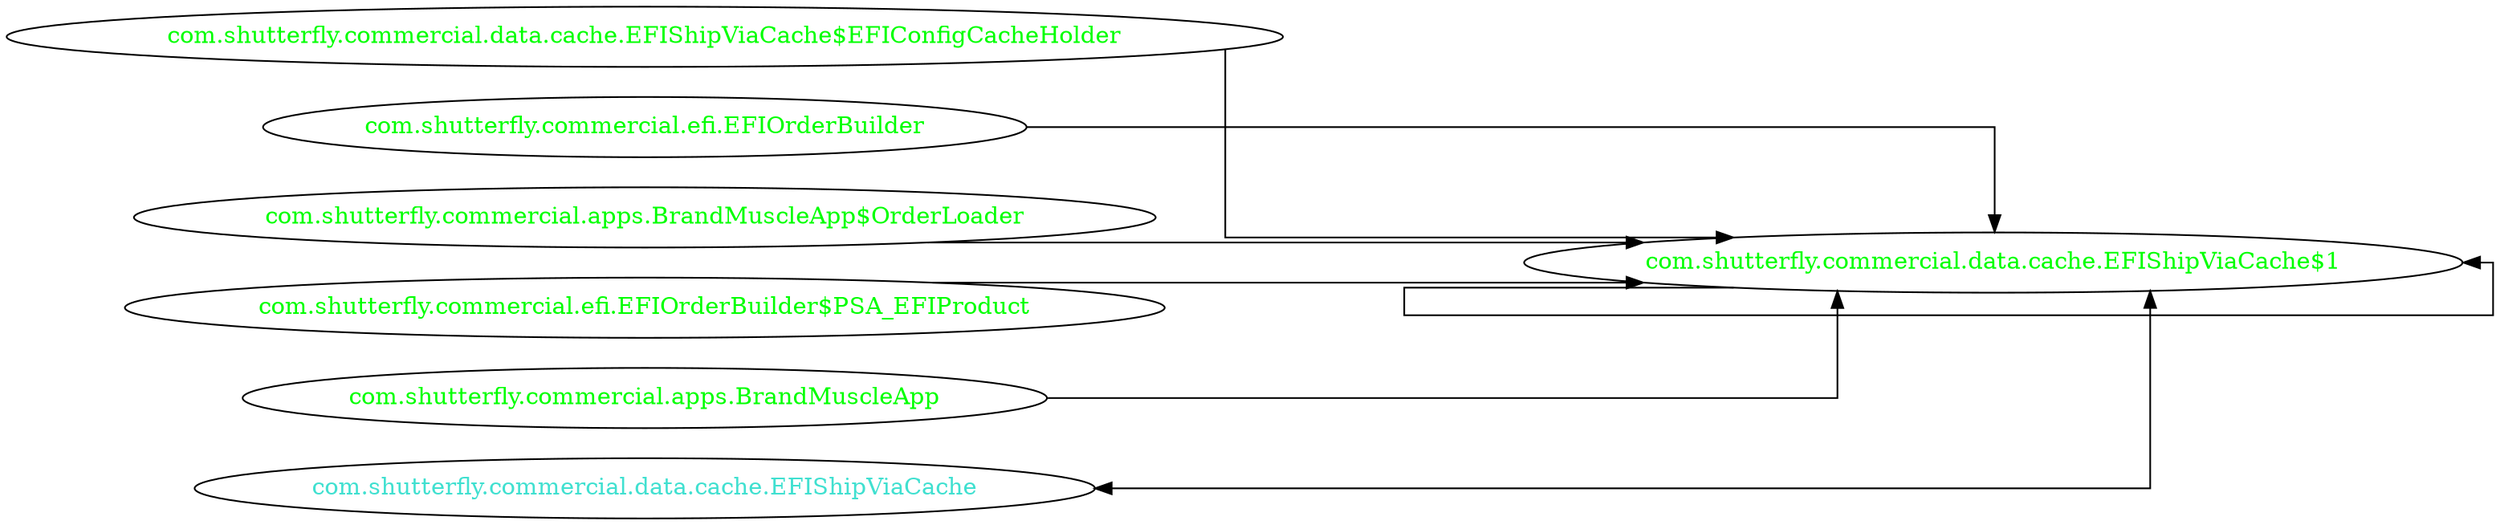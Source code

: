 digraph dependencyGraph {
 concentrate=true;
 ranksep="2.0";
 rankdir="LR"; 
 splines="ortho";
"com.shutterfly.commercial.data.cache.EFIShipViaCache$1" [fontcolor="red"];
"com.shutterfly.commercial.data.cache.EFIShipViaCache$EFIConfigCacheHolder" [ fontcolor="green" ];
"com.shutterfly.commercial.data.cache.EFIShipViaCache$EFIConfigCacheHolder"->"com.shutterfly.commercial.data.cache.EFIShipViaCache$1";
"com.shutterfly.commercial.data.cache.EFIShipViaCache$1" [ fontcolor="green" ];
"com.shutterfly.commercial.data.cache.EFIShipViaCache$1"->"com.shutterfly.commercial.data.cache.EFIShipViaCache$1";
"com.shutterfly.commercial.efi.EFIOrderBuilder" [ fontcolor="green" ];
"com.shutterfly.commercial.efi.EFIOrderBuilder"->"com.shutterfly.commercial.data.cache.EFIShipViaCache$1";
"com.shutterfly.commercial.apps.BrandMuscleApp$OrderLoader" [ fontcolor="green" ];
"com.shutterfly.commercial.apps.BrandMuscleApp$OrderLoader"->"com.shutterfly.commercial.data.cache.EFIShipViaCache$1";
"com.shutterfly.commercial.efi.EFIOrderBuilder$PSA_EFIProduct" [ fontcolor="green" ];
"com.shutterfly.commercial.efi.EFIOrderBuilder$PSA_EFIProduct"->"com.shutterfly.commercial.data.cache.EFIShipViaCache$1";
"com.shutterfly.commercial.apps.BrandMuscleApp" [ fontcolor="green" ];
"com.shutterfly.commercial.apps.BrandMuscleApp"->"com.shutterfly.commercial.data.cache.EFIShipViaCache$1";
"com.shutterfly.commercial.data.cache.EFIShipViaCache" [ fontcolor="turquoise" ];
"com.shutterfly.commercial.data.cache.EFIShipViaCache"->"com.shutterfly.commercial.data.cache.EFIShipViaCache$1" [dir=both];
}